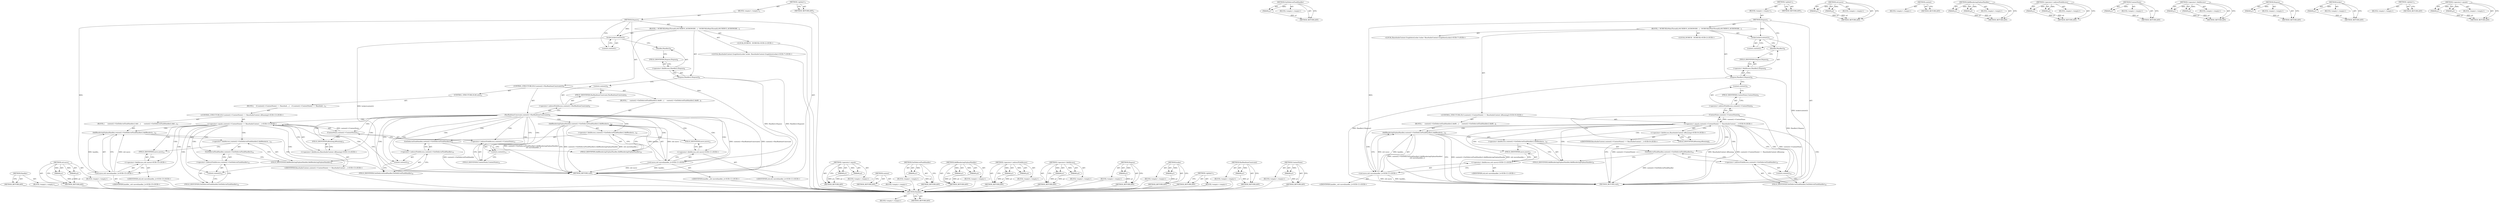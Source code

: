 digraph "&lt;operator&gt;.equals" {
vulnerable_95 [label=<(METHOD,Handler)>];
vulnerable_96 [label=<(BLOCK,&lt;empty&gt;,&lt;empty&gt;)>];
vulnerable_97 [label=<(METHOD_RETURN,ANY)>];
vulnerable_116 [label=<(METHOD,std.move)>];
vulnerable_117 [label=<(PARAM,p1)>];
vulnerable_118 [label=<(PARAM,p2)>];
vulnerable_119 [label=<(BLOCK,&lt;empty&gt;,&lt;empty&gt;)>];
vulnerable_120 [label=<(METHOD_RETURN,ANY)>];
vulnerable_6 [label=<(METHOD,&lt;global&gt;)<SUB>1</SUB>>];
vulnerable_7 [label=<(BLOCK,&lt;empty&gt;,&lt;empty&gt;)<SUB>1</SUB>>];
vulnerable_8 [label=<(METHOD,Dispose)<SUB>1</SUB>>];
vulnerable_9 [label=<(BLOCK,{
  DCHECK(IsMainThread());
#if DEBUG_AUDIONODE...,{
  DCHECK(IsMainThread());
#if DEBUG_AUDIONODE...)<SUB>1</SUB>>];
vulnerable_10 [label="<(LOCAL,DCHECK : DCHECK)<SUB>2</SUB>>"];
vulnerable_11 [label="<(LOCAL,BaseAudioContext.GraphAutoLocker locker: BaseAudioContext.GraphAutoLocker)<SUB>7</SUB>>"];
vulnerable_12 [label=<(locker,locker(context()))<SUB>7</SUB>>];
vulnerable_13 [label=<(context,context())<SUB>7</SUB>>];
vulnerable_14 [label=<(Dispose,Handler().Dispose())<SUB>8</SUB>>];
vulnerable_15 [label=<(&lt;operator&gt;.fieldAccess,Handler().Dispose)<SUB>8</SUB>>];
vulnerable_16 [label=<(Handler,Handler())<SUB>8</SUB>>];
vulnerable_17 [label=<(FIELD_IDENTIFIER,Dispose,Dispose)<SUB>8</SUB>>];
vulnerable_18 [label=<(CONTROL_STRUCTURE,IF,if (context()-&gt;HasRealtimeConstraint()))<SUB>9</SUB>>];
vulnerable_19 [label=<(HasRealtimeConstraint,context()-&gt;HasRealtimeConstraint())<SUB>9</SUB>>];
vulnerable_20 [label=<(&lt;operator&gt;.indirectFieldAccess,context()-&gt;HasRealtimeConstraint)<SUB>9</SUB>>];
vulnerable_21 [label=<(context,context())<SUB>9</SUB>>];
vulnerable_22 [label=<(FIELD_IDENTIFIER,HasRealtimeConstraint,HasRealtimeConstraint)<SUB>9</SUB>>];
vulnerable_23 [label=<(BLOCK,{
     context()-&gt;GetDeferredTaskHandler().AddR...,{
     context()-&gt;GetDeferredTaskHandler().AddR...)<SUB>9</SUB>>];
vulnerable_24 [label=<(AddRenderingOrphanHandler,context()-&gt;GetDeferredTaskHandler().AddRenderin...)<SUB>10</SUB>>];
vulnerable_25 [label=<(&lt;operator&gt;.fieldAccess,context()-&gt;GetDeferredTaskHandler().AddRenderin...)<SUB>10</SUB>>];
vulnerable_26 [label=<(GetDeferredTaskHandler,context()-&gt;GetDeferredTaskHandler())<SUB>10</SUB>>];
vulnerable_27 [label=<(&lt;operator&gt;.indirectFieldAccess,context()-&gt;GetDeferredTaskHandler)<SUB>10</SUB>>];
vulnerable_28 [label=<(context,context())<SUB>10</SUB>>];
vulnerable_29 [label=<(FIELD_IDENTIFIER,GetDeferredTaskHandler,GetDeferredTaskHandler)<SUB>10</SUB>>];
vulnerable_30 [label=<(FIELD_IDENTIFIER,AddRenderingOrphanHandler,AddRenderingOrphanHandler)<SUB>10</SUB>>];
vulnerable_31 [label="<(std.move,std::move(handler_))<SUB>11</SUB>>"];
vulnerable_32 [label="<(&lt;operator&gt;.fieldAccess,std::move)<SUB>11</SUB>>"];
vulnerable_33 [label="<(IDENTIFIER,std,std::move(handler_))<SUB>11</SUB>>"];
vulnerable_34 [label=<(FIELD_IDENTIFIER,move,move)<SUB>11</SUB>>];
vulnerable_35 [label="<(IDENTIFIER,handler_,std::move(handler_))<SUB>11</SUB>>"];
vulnerable_36 [label=<(CONTROL_STRUCTURE,ELSE,else)<SUB>12</SUB>>];
vulnerable_37 [label=<(BLOCK,{
    if (context()-&gt;ContextState() == BaseAudi...,{
    if (context()-&gt;ContextState() == BaseAudi...)<SUB>12</SUB>>];
vulnerable_38 [label="<(CONTROL_STRUCTURE,IF,if (context()-&gt;ContextState() == BaseAudioContext::kRunning))<SUB>13</SUB>>"];
vulnerable_39 [label="<(&lt;operator&gt;.equals,context()-&gt;ContextState() == BaseAudioContext::...)<SUB>13</SUB>>"];
vulnerable_40 [label=<(ContextState,context()-&gt;ContextState())<SUB>13</SUB>>];
vulnerable_41 [label=<(&lt;operator&gt;.indirectFieldAccess,context()-&gt;ContextState)<SUB>13</SUB>>];
vulnerable_42 [label=<(context,context())<SUB>13</SUB>>];
vulnerable_43 [label=<(FIELD_IDENTIFIER,ContextState,ContextState)<SUB>13</SUB>>];
vulnerable_44 [label="<(&lt;operator&gt;.fieldAccess,BaseAudioContext::kRunning)<SUB>13</SUB>>"];
vulnerable_45 [label="<(IDENTIFIER,BaseAudioContext,context()-&gt;ContextState() == BaseAudioContext::...)<SUB>13</SUB>>"];
vulnerable_46 [label=<(FIELD_IDENTIFIER,kRunning,kRunning)<SUB>13</SUB>>];
vulnerable_47 [label=<(BLOCK,{
      context()-&gt;GetDeferredTaskHandler().Add...,{
      context()-&gt;GetDeferredTaskHandler().Add...)<SUB>13</SUB>>];
vulnerable_48 [label=<(AddRenderingOrphanHandler,context()-&gt;GetDeferredTaskHandler().AddRenderin...)<SUB>14</SUB>>];
vulnerable_49 [label=<(&lt;operator&gt;.fieldAccess,context()-&gt;GetDeferredTaskHandler().AddRenderin...)<SUB>14</SUB>>];
vulnerable_50 [label=<(GetDeferredTaskHandler,context()-&gt;GetDeferredTaskHandler())<SUB>14</SUB>>];
vulnerable_51 [label=<(&lt;operator&gt;.indirectFieldAccess,context()-&gt;GetDeferredTaskHandler)<SUB>14</SUB>>];
vulnerable_52 [label=<(context,context())<SUB>14</SUB>>];
vulnerable_53 [label=<(FIELD_IDENTIFIER,GetDeferredTaskHandler,GetDeferredTaskHandler)<SUB>14</SUB>>];
vulnerable_54 [label=<(FIELD_IDENTIFIER,AddRenderingOrphanHandler,AddRenderingOrphanHandler)<SUB>14</SUB>>];
vulnerable_55 [label="<(std.move,std::move(handler_))<SUB>15</SUB>>"];
vulnerable_56 [label="<(&lt;operator&gt;.fieldAccess,std::move)<SUB>15</SUB>>"];
vulnerable_57 [label="<(IDENTIFIER,std,std::move(handler_))<SUB>15</SUB>>"];
vulnerable_58 [label=<(FIELD_IDENTIFIER,move,move)<SUB>15</SUB>>];
vulnerable_59 [label="<(IDENTIFIER,handler_,std::move(handler_))<SUB>15</SUB>>"];
vulnerable_60 [label=<(METHOD_RETURN,void)<SUB>1</SUB>>];
vulnerable_62 [label=<(METHOD_RETURN,ANY)<SUB>1</SUB>>];
vulnerable_121 [label=<(METHOD,&lt;operator&gt;.equals)>];
vulnerable_122 [label=<(PARAM,p1)>];
vulnerable_123 [label=<(PARAM,p2)>];
vulnerable_124 [label=<(BLOCK,&lt;empty&gt;,&lt;empty&gt;)>];
vulnerable_125 [label=<(METHOD_RETURN,ANY)>];
vulnerable_83 [label=<(METHOD,context)>];
vulnerable_84 [label=<(BLOCK,&lt;empty&gt;,&lt;empty&gt;)>];
vulnerable_85 [label=<(METHOD_RETURN,ANY)>];
vulnerable_112 [label=<(METHOD,GetDeferredTaskHandler)>];
vulnerable_113 [label=<(PARAM,p1)>];
vulnerable_114 [label=<(BLOCK,&lt;empty&gt;,&lt;empty&gt;)>];
vulnerable_115 [label=<(METHOD_RETURN,ANY)>];
vulnerable_107 [label=<(METHOD,AddRenderingOrphanHandler)>];
vulnerable_108 [label=<(PARAM,p1)>];
vulnerable_109 [label=<(PARAM,p2)>];
vulnerable_110 [label=<(BLOCK,&lt;empty&gt;,&lt;empty&gt;)>];
vulnerable_111 [label=<(METHOD_RETURN,ANY)>];
vulnerable_102 [label=<(METHOD,&lt;operator&gt;.indirectFieldAccess)>];
vulnerable_103 [label=<(PARAM,p1)>];
vulnerable_104 [label=<(PARAM,p2)>];
vulnerable_105 [label=<(BLOCK,&lt;empty&gt;,&lt;empty&gt;)>];
vulnerable_106 [label=<(METHOD_RETURN,ANY)>];
vulnerable_90 [label=<(METHOD,&lt;operator&gt;.fieldAccess)>];
vulnerable_91 [label=<(PARAM,p1)>];
vulnerable_92 [label=<(PARAM,p2)>];
vulnerable_93 [label=<(BLOCK,&lt;empty&gt;,&lt;empty&gt;)>];
vulnerable_94 [label=<(METHOD_RETURN,ANY)>];
vulnerable_86 [label=<(METHOD,Dispose)>];
vulnerable_87 [label=<(PARAM,p1)>];
vulnerable_88 [label=<(BLOCK,&lt;empty&gt;,&lt;empty&gt;)>];
vulnerable_89 [label=<(METHOD_RETURN,ANY)>];
vulnerable_79 [label=<(METHOD,locker)>];
vulnerable_80 [label=<(PARAM,p1)>];
vulnerable_81 [label=<(BLOCK,&lt;empty&gt;,&lt;empty&gt;)>];
vulnerable_82 [label=<(METHOD_RETURN,ANY)>];
vulnerable_73 [label=<(METHOD,&lt;global&gt;)<SUB>1</SUB>>];
vulnerable_74 [label=<(BLOCK,&lt;empty&gt;,&lt;empty&gt;)>];
vulnerable_75 [label=<(METHOD_RETURN,ANY)>];
vulnerable_98 [label=<(METHOD,HasRealtimeConstraint)>];
vulnerable_99 [label=<(PARAM,p1)>];
vulnerable_100 [label=<(BLOCK,&lt;empty&gt;,&lt;empty&gt;)>];
vulnerable_101 [label=<(METHOD_RETURN,ANY)>];
vulnerable_126 [label=<(METHOD,ContextState)>];
vulnerable_127 [label=<(PARAM,p1)>];
vulnerable_128 [label=<(BLOCK,&lt;empty&gt;,&lt;empty&gt;)>];
vulnerable_129 [label=<(METHOD_RETURN,ANY)>];
fixed_75 [label=<(METHOD,Handler)>];
fixed_76 [label=<(BLOCK,&lt;empty&gt;,&lt;empty&gt;)>];
fixed_77 [label=<(METHOD_RETURN,ANY)>];
fixed_97 [label=<(METHOD,GetDeferredTaskHandler)>];
fixed_98 [label=<(PARAM,p1)>];
fixed_99 [label=<(BLOCK,&lt;empty&gt;,&lt;empty&gt;)>];
fixed_100 [label=<(METHOD_RETURN,ANY)>];
fixed_6 [label=<(METHOD,&lt;global&gt;)<SUB>1</SUB>>];
fixed_7 [label=<(BLOCK,&lt;empty&gt;,&lt;empty&gt;)<SUB>1</SUB>>];
fixed_8 [label=<(METHOD,Dispose)<SUB>1</SUB>>];
fixed_9 [label=<(BLOCK,{
  DCHECK(IsMainThread());
#if DEBUG_AUDIONODE...,{
  DCHECK(IsMainThread());
#if DEBUG_AUDIONODE...)<SUB>1</SUB>>];
fixed_10 [label="<(LOCAL,DCHECK : DCHECK)<SUB>2</SUB>>"];
fixed_11 [label="<(LOCAL,BaseAudioContext.GraphAutoLocker locker: BaseAudioContext.GraphAutoLocker)<SUB>7</SUB>>"];
fixed_12 [label=<(locker,locker(context()))<SUB>7</SUB>>];
fixed_13 [label=<(context,context())<SUB>7</SUB>>];
fixed_14 [label=<(Dispose,Handler().Dispose())<SUB>8</SUB>>];
fixed_15 [label=<(&lt;operator&gt;.fieldAccess,Handler().Dispose)<SUB>8</SUB>>];
fixed_16 [label=<(Handler,Handler())<SUB>8</SUB>>];
fixed_17 [label=<(FIELD_IDENTIFIER,Dispose,Dispose)<SUB>8</SUB>>];
fixed_18 [label="<(CONTROL_STRUCTURE,IF,if (context()-&gt;ContextState() == BaseAudioContext::kRunning))<SUB>9</SUB>>"];
fixed_19 [label="<(&lt;operator&gt;.equals,context()-&gt;ContextState() == BaseAudioContext::...)<SUB>9</SUB>>"];
fixed_20 [label=<(ContextState,context()-&gt;ContextState())<SUB>9</SUB>>];
fixed_21 [label=<(&lt;operator&gt;.indirectFieldAccess,context()-&gt;ContextState)<SUB>9</SUB>>];
fixed_22 [label=<(context,context())<SUB>9</SUB>>];
fixed_23 [label=<(FIELD_IDENTIFIER,ContextState,ContextState)<SUB>9</SUB>>];
fixed_24 [label="<(&lt;operator&gt;.fieldAccess,BaseAudioContext::kRunning)<SUB>9</SUB>>"];
fixed_25 [label="<(IDENTIFIER,BaseAudioContext,context()-&gt;ContextState() == BaseAudioContext::...)<SUB>9</SUB>>"];
fixed_26 [label=<(FIELD_IDENTIFIER,kRunning,kRunning)<SUB>9</SUB>>];
fixed_27 [label=<(BLOCK,{
     context()-&gt;GetDeferredTaskHandler().AddR...,{
     context()-&gt;GetDeferredTaskHandler().AddR...)<SUB>9</SUB>>];
fixed_28 [label=<(AddRenderingOrphanHandler,context()-&gt;GetDeferredTaskHandler().AddRenderin...)<SUB>10</SUB>>];
fixed_29 [label=<(&lt;operator&gt;.fieldAccess,context()-&gt;GetDeferredTaskHandler().AddRenderin...)<SUB>10</SUB>>];
fixed_30 [label=<(GetDeferredTaskHandler,context()-&gt;GetDeferredTaskHandler())<SUB>10</SUB>>];
fixed_31 [label=<(&lt;operator&gt;.indirectFieldAccess,context()-&gt;GetDeferredTaskHandler)<SUB>10</SUB>>];
fixed_32 [label=<(context,context())<SUB>10</SUB>>];
fixed_33 [label=<(FIELD_IDENTIFIER,GetDeferredTaskHandler,GetDeferredTaskHandler)<SUB>10</SUB>>];
fixed_34 [label=<(FIELD_IDENTIFIER,AddRenderingOrphanHandler,AddRenderingOrphanHandler)<SUB>10</SUB>>];
fixed_35 [label="<(std.move,std::move(handler_))<SUB>11</SUB>>"];
fixed_36 [label="<(&lt;operator&gt;.fieldAccess,std::move)<SUB>11</SUB>>"];
fixed_37 [label="<(IDENTIFIER,std,std::move(handler_))<SUB>11</SUB>>"];
fixed_38 [label=<(FIELD_IDENTIFIER,move,move)<SUB>11</SUB>>];
fixed_39 [label="<(IDENTIFIER,handler_,std::move(handler_))<SUB>11</SUB>>"];
fixed_40 [label=<(METHOD_RETURN,void)<SUB>1</SUB>>];
fixed_42 [label=<(METHOD_RETURN,ANY)<SUB>1</SUB>>];
fixed_101 [label=<(METHOD,std.move)>];
fixed_102 [label=<(PARAM,p1)>];
fixed_103 [label=<(PARAM,p2)>];
fixed_104 [label=<(BLOCK,&lt;empty&gt;,&lt;empty&gt;)>];
fixed_105 [label=<(METHOD_RETURN,ANY)>];
fixed_63 [label=<(METHOD,context)>];
fixed_64 [label=<(BLOCK,&lt;empty&gt;,&lt;empty&gt;)>];
fixed_65 [label=<(METHOD_RETURN,ANY)>];
fixed_92 [label=<(METHOD,AddRenderingOrphanHandler)>];
fixed_93 [label=<(PARAM,p1)>];
fixed_94 [label=<(PARAM,p2)>];
fixed_95 [label=<(BLOCK,&lt;empty&gt;,&lt;empty&gt;)>];
fixed_96 [label=<(METHOD_RETURN,ANY)>];
fixed_87 [label=<(METHOD,&lt;operator&gt;.indirectFieldAccess)>];
fixed_88 [label=<(PARAM,p1)>];
fixed_89 [label=<(PARAM,p2)>];
fixed_90 [label=<(BLOCK,&lt;empty&gt;,&lt;empty&gt;)>];
fixed_91 [label=<(METHOD_RETURN,ANY)>];
fixed_83 [label=<(METHOD,ContextState)>];
fixed_84 [label=<(PARAM,p1)>];
fixed_85 [label=<(BLOCK,&lt;empty&gt;,&lt;empty&gt;)>];
fixed_86 [label=<(METHOD_RETURN,ANY)>];
fixed_70 [label=<(METHOD,&lt;operator&gt;.fieldAccess)>];
fixed_71 [label=<(PARAM,p1)>];
fixed_72 [label=<(PARAM,p2)>];
fixed_73 [label=<(BLOCK,&lt;empty&gt;,&lt;empty&gt;)>];
fixed_74 [label=<(METHOD_RETURN,ANY)>];
fixed_66 [label=<(METHOD,Dispose)>];
fixed_67 [label=<(PARAM,p1)>];
fixed_68 [label=<(BLOCK,&lt;empty&gt;,&lt;empty&gt;)>];
fixed_69 [label=<(METHOD_RETURN,ANY)>];
fixed_59 [label=<(METHOD,locker)>];
fixed_60 [label=<(PARAM,p1)>];
fixed_61 [label=<(BLOCK,&lt;empty&gt;,&lt;empty&gt;)>];
fixed_62 [label=<(METHOD_RETURN,ANY)>];
fixed_53 [label=<(METHOD,&lt;global&gt;)<SUB>1</SUB>>];
fixed_54 [label=<(BLOCK,&lt;empty&gt;,&lt;empty&gt;)>];
fixed_55 [label=<(METHOD_RETURN,ANY)>];
fixed_78 [label=<(METHOD,&lt;operator&gt;.equals)>];
fixed_79 [label=<(PARAM,p1)>];
fixed_80 [label=<(PARAM,p2)>];
fixed_81 [label=<(BLOCK,&lt;empty&gt;,&lt;empty&gt;)>];
fixed_82 [label=<(METHOD_RETURN,ANY)>];
vulnerable_95 -> vulnerable_96  [key=0, label="AST: "];
vulnerable_95 -> vulnerable_97  [key=0, label="AST: "];
vulnerable_95 -> vulnerable_97  [key=1, label="CFG: "];
vulnerable_96 -> fixed_75  [key=0];
vulnerable_97 -> fixed_75  [key=0];
vulnerable_116 -> vulnerable_117  [key=0, label="AST: "];
vulnerable_116 -> vulnerable_117  [key=1, label="DDG: "];
vulnerable_116 -> vulnerable_119  [key=0, label="AST: "];
vulnerable_116 -> vulnerable_118  [key=0, label="AST: "];
vulnerable_116 -> vulnerable_118  [key=1, label="DDG: "];
vulnerable_116 -> vulnerable_120  [key=0, label="AST: "];
vulnerable_116 -> vulnerable_120  [key=1, label="CFG: "];
vulnerable_117 -> vulnerable_120  [key=0, label="DDG: p1"];
vulnerable_118 -> vulnerable_120  [key=0, label="DDG: p2"];
vulnerable_119 -> fixed_75  [key=0];
vulnerable_120 -> fixed_75  [key=0];
vulnerable_6 -> vulnerable_7  [key=0, label="AST: "];
vulnerable_6 -> vulnerable_62  [key=0, label="AST: "];
vulnerable_6 -> vulnerable_62  [key=1, label="CFG: "];
vulnerable_7 -> vulnerable_8  [key=0, label="AST: "];
vulnerable_8 -> vulnerable_9  [key=0, label="AST: "];
vulnerable_8 -> vulnerable_60  [key=0, label="AST: "];
vulnerable_8 -> vulnerable_13  [key=0, label="CFG: "];
vulnerable_8 -> vulnerable_12  [key=0, label="DDG: "];
vulnerable_8 -> vulnerable_31  [key=0, label="DDG: "];
vulnerable_8 -> vulnerable_55  [key=0, label="DDG: "];
vulnerable_9 -> vulnerable_10  [key=0, label="AST: "];
vulnerable_9 -> vulnerable_11  [key=0, label="AST: "];
vulnerable_9 -> vulnerable_12  [key=0, label="AST: "];
vulnerable_9 -> vulnerable_14  [key=0, label="AST: "];
vulnerable_9 -> vulnerable_18  [key=0, label="AST: "];
vulnerable_10 -> fixed_75  [key=0];
vulnerable_11 -> fixed_75  [key=0];
vulnerable_12 -> vulnerable_13  [key=0, label="AST: "];
vulnerable_12 -> vulnerable_16  [key=0, label="CFG: "];
vulnerable_12 -> vulnerable_60  [key=0, label="DDG: locker(context())"];
vulnerable_13 -> vulnerable_12  [key=0, label="CFG: "];
vulnerable_14 -> vulnerable_15  [key=0, label="AST: "];
vulnerable_14 -> vulnerable_21  [key=0, label="CFG: "];
vulnerable_14 -> vulnerable_60  [key=0, label="DDG: Handler().Dispose"];
vulnerable_14 -> vulnerable_60  [key=1, label="DDG: Handler().Dispose()"];
vulnerable_15 -> vulnerable_16  [key=0, label="AST: "];
vulnerable_15 -> vulnerable_17  [key=0, label="AST: "];
vulnerable_15 -> vulnerable_14  [key=0, label="CFG: "];
vulnerable_16 -> vulnerable_17  [key=0, label="CFG: "];
vulnerable_17 -> vulnerable_15  [key=0, label="CFG: "];
vulnerable_18 -> vulnerable_19  [key=0, label="AST: "];
vulnerable_18 -> vulnerable_23  [key=0, label="AST: "];
vulnerable_18 -> vulnerable_36  [key=0, label="AST: "];
vulnerable_19 -> vulnerable_20  [key=0, label="AST: "];
vulnerable_19 -> vulnerable_28  [key=0, label="CFG: "];
vulnerable_19 -> vulnerable_28  [key=1, label="CDG: "];
vulnerable_19 -> vulnerable_42  [key=0, label="CFG: "];
vulnerable_19 -> vulnerable_42  [key=1, label="CDG: "];
vulnerable_19 -> vulnerable_60  [key=0, label="DDG: context()-&gt;HasRealtimeConstraint"];
vulnerable_19 -> vulnerable_60  [key=1, label="DDG: context()-&gt;HasRealtimeConstraint()"];
vulnerable_19 -> vulnerable_24  [key=0, label="CDG: "];
vulnerable_19 -> vulnerable_30  [key=0, label="CDG: "];
vulnerable_19 -> vulnerable_34  [key=0, label="CDG: "];
vulnerable_19 -> vulnerable_32  [key=0, label="CDG: "];
vulnerable_19 -> vulnerable_26  [key=0, label="CDG: "];
vulnerable_19 -> vulnerable_46  [key=0, label="CDG: "];
vulnerable_19 -> vulnerable_25  [key=0, label="CDG: "];
vulnerable_19 -> vulnerable_41  [key=0, label="CDG: "];
vulnerable_19 -> vulnerable_27  [key=0, label="CDG: "];
vulnerable_19 -> vulnerable_40  [key=0, label="CDG: "];
vulnerable_19 -> vulnerable_29  [key=0, label="CDG: "];
vulnerable_19 -> vulnerable_44  [key=0, label="CDG: "];
vulnerable_19 -> vulnerable_39  [key=0, label="CDG: "];
vulnerable_19 -> vulnerable_31  [key=0, label="CDG: "];
vulnerable_19 -> vulnerable_43  [key=0, label="CDG: "];
vulnerable_20 -> vulnerable_21  [key=0, label="AST: "];
vulnerable_20 -> vulnerable_22  [key=0, label="AST: "];
vulnerable_20 -> vulnerable_19  [key=0, label="CFG: "];
vulnerable_21 -> vulnerable_22  [key=0, label="CFG: "];
vulnerable_22 -> vulnerable_20  [key=0, label="CFG: "];
vulnerable_23 -> vulnerable_24  [key=0, label="AST: "];
vulnerable_24 -> vulnerable_25  [key=0, label="AST: "];
vulnerable_24 -> vulnerable_31  [key=0, label="AST: "];
vulnerable_24 -> vulnerable_60  [key=0, label="CFG: "];
vulnerable_24 -> vulnerable_60  [key=1, label="DDG: context()-&gt;GetDeferredTaskHandler().AddRenderingOrphanHandler"];
vulnerable_24 -> vulnerable_60  [key=2, label="DDG: std::move(handler_)"];
vulnerable_24 -> vulnerable_60  [key=3, label="DDG: context()-&gt;GetDeferredTaskHandler().AddRenderingOrphanHandler(
         std::move(handler_))"];
vulnerable_25 -> vulnerable_26  [key=0, label="AST: "];
vulnerable_25 -> vulnerable_30  [key=0, label="AST: "];
vulnerable_25 -> vulnerable_34  [key=0, label="CFG: "];
vulnerable_26 -> vulnerable_27  [key=0, label="AST: "];
vulnerable_26 -> vulnerable_30  [key=0, label="CFG: "];
vulnerable_26 -> vulnerable_60  [key=0, label="DDG: context()-&gt;GetDeferredTaskHandler"];
vulnerable_27 -> vulnerable_28  [key=0, label="AST: "];
vulnerable_27 -> vulnerable_29  [key=0, label="AST: "];
vulnerable_27 -> vulnerable_26  [key=0, label="CFG: "];
vulnerable_28 -> vulnerable_29  [key=0, label="CFG: "];
vulnerable_29 -> vulnerable_27  [key=0, label="CFG: "];
vulnerable_30 -> vulnerable_25  [key=0, label="CFG: "];
vulnerable_31 -> vulnerable_32  [key=0, label="AST: "];
vulnerable_31 -> vulnerable_35  [key=0, label="AST: "];
vulnerable_31 -> vulnerable_24  [key=0, label="CFG: "];
vulnerable_31 -> vulnerable_24  [key=1, label="DDG: std::move"];
vulnerable_31 -> vulnerable_24  [key=2, label="DDG: handler_"];
vulnerable_31 -> vulnerable_60  [key=0, label="DDG: std::move"];
vulnerable_31 -> vulnerable_60  [key=1, label="DDG: handler_"];
vulnerable_32 -> vulnerable_33  [key=0, label="AST: "];
vulnerable_32 -> vulnerable_34  [key=0, label="AST: "];
vulnerable_32 -> vulnerable_31  [key=0, label="CFG: "];
vulnerable_33 -> fixed_75  [key=0];
vulnerable_34 -> vulnerable_32  [key=0, label="CFG: "];
vulnerable_35 -> fixed_75  [key=0];
vulnerable_36 -> vulnerable_37  [key=0, label="AST: "];
vulnerable_37 -> vulnerable_38  [key=0, label="AST: "];
vulnerable_38 -> vulnerable_39  [key=0, label="AST: "];
vulnerable_38 -> vulnerable_47  [key=0, label="AST: "];
vulnerable_39 -> vulnerable_40  [key=0, label="AST: "];
vulnerable_39 -> vulnerable_44  [key=0, label="AST: "];
vulnerable_39 -> vulnerable_52  [key=0, label="CFG: "];
vulnerable_39 -> vulnerable_52  [key=1, label="CDG: "];
vulnerable_39 -> vulnerable_60  [key=0, label="CFG: "];
vulnerable_39 -> vulnerable_48  [key=0, label="CDG: "];
vulnerable_39 -> vulnerable_58  [key=0, label="CDG: "];
vulnerable_39 -> vulnerable_49  [key=0, label="CDG: "];
vulnerable_39 -> vulnerable_51  [key=0, label="CDG: "];
vulnerable_39 -> vulnerable_53  [key=0, label="CDG: "];
vulnerable_39 -> vulnerable_56  [key=0, label="CDG: "];
vulnerable_39 -> vulnerable_50  [key=0, label="CDG: "];
vulnerable_39 -> vulnerable_55  [key=0, label="CDG: "];
vulnerable_39 -> vulnerable_54  [key=0, label="CDG: "];
vulnerable_40 -> vulnerable_41  [key=0, label="AST: "];
vulnerable_40 -> vulnerable_46  [key=0, label="CFG: "];
vulnerable_40 -> vulnerable_39  [key=0, label="DDG: context()-&gt;ContextState"];
vulnerable_41 -> vulnerable_42  [key=0, label="AST: "];
vulnerable_41 -> vulnerable_43  [key=0, label="AST: "];
vulnerable_41 -> vulnerable_40  [key=0, label="CFG: "];
vulnerable_42 -> vulnerable_43  [key=0, label="CFG: "];
vulnerable_43 -> vulnerable_41  [key=0, label="CFG: "];
vulnerable_44 -> vulnerable_45  [key=0, label="AST: "];
vulnerable_44 -> vulnerable_46  [key=0, label="AST: "];
vulnerable_44 -> vulnerable_39  [key=0, label="CFG: "];
vulnerable_45 -> fixed_75  [key=0];
vulnerable_46 -> vulnerable_44  [key=0, label="CFG: "];
vulnerable_47 -> vulnerable_48  [key=0, label="AST: "];
vulnerable_48 -> vulnerable_49  [key=0, label="AST: "];
vulnerable_48 -> vulnerable_55  [key=0, label="AST: "];
vulnerable_48 -> vulnerable_60  [key=0, label="CFG: "];
vulnerable_49 -> vulnerable_50  [key=0, label="AST: "];
vulnerable_49 -> vulnerable_54  [key=0, label="AST: "];
vulnerable_49 -> vulnerable_58  [key=0, label="CFG: "];
vulnerable_50 -> vulnerable_51  [key=0, label="AST: "];
vulnerable_50 -> vulnerable_54  [key=0, label="CFG: "];
vulnerable_51 -> vulnerable_52  [key=0, label="AST: "];
vulnerable_51 -> vulnerable_53  [key=0, label="AST: "];
vulnerable_51 -> vulnerable_50  [key=0, label="CFG: "];
vulnerable_52 -> vulnerable_53  [key=0, label="CFG: "];
vulnerable_53 -> vulnerable_51  [key=0, label="CFG: "];
vulnerable_54 -> vulnerable_49  [key=0, label="CFG: "];
vulnerable_55 -> vulnerable_56  [key=0, label="AST: "];
vulnerable_55 -> vulnerable_59  [key=0, label="AST: "];
vulnerable_55 -> vulnerable_48  [key=0, label="CFG: "];
vulnerable_55 -> vulnerable_48  [key=1, label="DDG: std::move"];
vulnerable_55 -> vulnerable_48  [key=2, label="DDG: handler_"];
vulnerable_56 -> vulnerable_57  [key=0, label="AST: "];
vulnerable_56 -> vulnerable_58  [key=0, label="AST: "];
vulnerable_56 -> vulnerable_55  [key=0, label="CFG: "];
vulnerable_57 -> fixed_75  [key=0];
vulnerable_58 -> vulnerable_56  [key=0, label="CFG: "];
vulnerable_59 -> fixed_75  [key=0];
vulnerable_60 -> fixed_75  [key=0];
vulnerable_62 -> fixed_75  [key=0];
vulnerable_121 -> vulnerable_122  [key=0, label="AST: "];
vulnerable_121 -> vulnerable_122  [key=1, label="DDG: "];
vulnerable_121 -> vulnerable_124  [key=0, label="AST: "];
vulnerable_121 -> vulnerable_123  [key=0, label="AST: "];
vulnerable_121 -> vulnerable_123  [key=1, label="DDG: "];
vulnerable_121 -> vulnerable_125  [key=0, label="AST: "];
vulnerable_121 -> vulnerable_125  [key=1, label="CFG: "];
vulnerable_122 -> vulnerable_125  [key=0, label="DDG: p1"];
vulnerable_123 -> vulnerable_125  [key=0, label="DDG: p2"];
vulnerable_124 -> fixed_75  [key=0];
vulnerable_125 -> fixed_75  [key=0];
vulnerable_83 -> vulnerable_84  [key=0, label="AST: "];
vulnerable_83 -> vulnerable_85  [key=0, label="AST: "];
vulnerable_83 -> vulnerable_85  [key=1, label="CFG: "];
vulnerable_84 -> fixed_75  [key=0];
vulnerable_85 -> fixed_75  [key=0];
vulnerable_112 -> vulnerable_113  [key=0, label="AST: "];
vulnerable_112 -> vulnerable_113  [key=1, label="DDG: "];
vulnerable_112 -> vulnerable_114  [key=0, label="AST: "];
vulnerable_112 -> vulnerable_115  [key=0, label="AST: "];
vulnerable_112 -> vulnerable_115  [key=1, label="CFG: "];
vulnerable_113 -> vulnerable_115  [key=0, label="DDG: p1"];
vulnerable_114 -> fixed_75  [key=0];
vulnerable_115 -> fixed_75  [key=0];
vulnerable_107 -> vulnerable_108  [key=0, label="AST: "];
vulnerable_107 -> vulnerable_108  [key=1, label="DDG: "];
vulnerable_107 -> vulnerable_110  [key=0, label="AST: "];
vulnerable_107 -> vulnerable_109  [key=0, label="AST: "];
vulnerable_107 -> vulnerable_109  [key=1, label="DDG: "];
vulnerable_107 -> vulnerable_111  [key=0, label="AST: "];
vulnerable_107 -> vulnerable_111  [key=1, label="CFG: "];
vulnerable_108 -> vulnerable_111  [key=0, label="DDG: p1"];
vulnerable_109 -> vulnerable_111  [key=0, label="DDG: p2"];
vulnerable_110 -> fixed_75  [key=0];
vulnerable_111 -> fixed_75  [key=0];
vulnerable_102 -> vulnerable_103  [key=0, label="AST: "];
vulnerable_102 -> vulnerable_103  [key=1, label="DDG: "];
vulnerable_102 -> vulnerable_105  [key=0, label="AST: "];
vulnerable_102 -> vulnerable_104  [key=0, label="AST: "];
vulnerable_102 -> vulnerable_104  [key=1, label="DDG: "];
vulnerable_102 -> vulnerable_106  [key=0, label="AST: "];
vulnerable_102 -> vulnerable_106  [key=1, label="CFG: "];
vulnerable_103 -> vulnerable_106  [key=0, label="DDG: p1"];
vulnerable_104 -> vulnerable_106  [key=0, label="DDG: p2"];
vulnerable_105 -> fixed_75  [key=0];
vulnerable_106 -> fixed_75  [key=0];
vulnerable_90 -> vulnerable_91  [key=0, label="AST: "];
vulnerable_90 -> vulnerable_91  [key=1, label="DDG: "];
vulnerable_90 -> vulnerable_93  [key=0, label="AST: "];
vulnerable_90 -> vulnerable_92  [key=0, label="AST: "];
vulnerable_90 -> vulnerable_92  [key=1, label="DDG: "];
vulnerable_90 -> vulnerable_94  [key=0, label="AST: "];
vulnerable_90 -> vulnerable_94  [key=1, label="CFG: "];
vulnerable_91 -> vulnerable_94  [key=0, label="DDG: p1"];
vulnerable_92 -> vulnerable_94  [key=0, label="DDG: p2"];
vulnerable_93 -> fixed_75  [key=0];
vulnerable_94 -> fixed_75  [key=0];
vulnerable_86 -> vulnerable_87  [key=0, label="AST: "];
vulnerable_86 -> vulnerable_87  [key=1, label="DDG: "];
vulnerable_86 -> vulnerable_88  [key=0, label="AST: "];
vulnerable_86 -> vulnerable_89  [key=0, label="AST: "];
vulnerable_86 -> vulnerable_89  [key=1, label="CFG: "];
vulnerable_87 -> vulnerable_89  [key=0, label="DDG: p1"];
vulnerable_88 -> fixed_75  [key=0];
vulnerable_89 -> fixed_75  [key=0];
vulnerable_79 -> vulnerable_80  [key=0, label="AST: "];
vulnerable_79 -> vulnerable_80  [key=1, label="DDG: "];
vulnerable_79 -> vulnerable_81  [key=0, label="AST: "];
vulnerable_79 -> vulnerable_82  [key=0, label="AST: "];
vulnerable_79 -> vulnerable_82  [key=1, label="CFG: "];
vulnerable_80 -> vulnerable_82  [key=0, label="DDG: p1"];
vulnerable_81 -> fixed_75  [key=0];
vulnerable_82 -> fixed_75  [key=0];
vulnerable_73 -> vulnerable_74  [key=0, label="AST: "];
vulnerable_73 -> vulnerable_75  [key=0, label="AST: "];
vulnerable_73 -> vulnerable_75  [key=1, label="CFG: "];
vulnerable_74 -> fixed_75  [key=0];
vulnerable_75 -> fixed_75  [key=0];
vulnerable_98 -> vulnerable_99  [key=0, label="AST: "];
vulnerable_98 -> vulnerable_99  [key=1, label="DDG: "];
vulnerable_98 -> vulnerable_100  [key=0, label="AST: "];
vulnerable_98 -> vulnerable_101  [key=0, label="AST: "];
vulnerable_98 -> vulnerable_101  [key=1, label="CFG: "];
vulnerable_99 -> vulnerable_101  [key=0, label="DDG: p1"];
vulnerable_100 -> fixed_75  [key=0];
vulnerable_101 -> fixed_75  [key=0];
vulnerable_126 -> vulnerable_127  [key=0, label="AST: "];
vulnerable_126 -> vulnerable_127  [key=1, label="DDG: "];
vulnerable_126 -> vulnerable_128  [key=0, label="AST: "];
vulnerable_126 -> vulnerable_129  [key=0, label="AST: "];
vulnerable_126 -> vulnerable_129  [key=1, label="CFG: "];
vulnerable_127 -> vulnerable_129  [key=0, label="DDG: p1"];
vulnerable_128 -> fixed_75  [key=0];
vulnerable_129 -> fixed_75  [key=0];
fixed_75 -> fixed_76  [key=0, label="AST: "];
fixed_75 -> fixed_77  [key=0, label="AST: "];
fixed_75 -> fixed_77  [key=1, label="CFG: "];
fixed_97 -> fixed_98  [key=0, label="AST: "];
fixed_97 -> fixed_98  [key=1, label="DDG: "];
fixed_97 -> fixed_99  [key=0, label="AST: "];
fixed_97 -> fixed_100  [key=0, label="AST: "];
fixed_97 -> fixed_100  [key=1, label="CFG: "];
fixed_98 -> fixed_100  [key=0, label="DDG: p1"];
fixed_6 -> fixed_7  [key=0, label="AST: "];
fixed_6 -> fixed_42  [key=0, label="AST: "];
fixed_6 -> fixed_42  [key=1, label="CFG: "];
fixed_7 -> fixed_8  [key=0, label="AST: "];
fixed_8 -> fixed_9  [key=0, label="AST: "];
fixed_8 -> fixed_40  [key=0, label="AST: "];
fixed_8 -> fixed_13  [key=0, label="CFG: "];
fixed_8 -> fixed_12  [key=0, label="DDG: "];
fixed_8 -> fixed_35  [key=0, label="DDG: "];
fixed_9 -> fixed_10  [key=0, label="AST: "];
fixed_9 -> fixed_11  [key=0, label="AST: "];
fixed_9 -> fixed_12  [key=0, label="AST: "];
fixed_9 -> fixed_14  [key=0, label="AST: "];
fixed_9 -> fixed_18  [key=0, label="AST: "];
fixed_12 -> fixed_13  [key=0, label="AST: "];
fixed_12 -> fixed_16  [key=0, label="CFG: "];
fixed_12 -> fixed_40  [key=0, label="DDG: locker(context())"];
fixed_13 -> fixed_12  [key=0, label="CFG: "];
fixed_14 -> fixed_15  [key=0, label="AST: "];
fixed_14 -> fixed_22  [key=0, label="CFG: "];
fixed_14 -> fixed_40  [key=0, label="DDG: Handler().Dispose"];
fixed_14 -> fixed_40  [key=1, label="DDG: Handler().Dispose()"];
fixed_15 -> fixed_16  [key=0, label="AST: "];
fixed_15 -> fixed_17  [key=0, label="AST: "];
fixed_15 -> fixed_14  [key=0, label="CFG: "];
fixed_16 -> fixed_17  [key=0, label="CFG: "];
fixed_17 -> fixed_15  [key=0, label="CFG: "];
fixed_18 -> fixed_19  [key=0, label="AST: "];
fixed_18 -> fixed_27  [key=0, label="AST: "];
fixed_19 -> fixed_20  [key=0, label="AST: "];
fixed_19 -> fixed_24  [key=0, label="AST: "];
fixed_19 -> fixed_32  [key=0, label="CFG: "];
fixed_19 -> fixed_32  [key=1, label="CDG: "];
fixed_19 -> fixed_40  [key=0, label="CFG: "];
fixed_19 -> fixed_40  [key=1, label="DDG: context()-&gt;ContextState()"];
fixed_19 -> fixed_40  [key=2, label="DDG: BaseAudioContext::kRunning"];
fixed_19 -> fixed_40  [key=3, label="DDG: context()-&gt;ContextState() == BaseAudioContext::kRunning"];
fixed_19 -> fixed_30  [key=0, label="CDG: "];
fixed_19 -> fixed_29  [key=0, label="CDG: "];
fixed_19 -> fixed_34  [key=0, label="CDG: "];
fixed_19 -> fixed_33  [key=0, label="CDG: "];
fixed_19 -> fixed_28  [key=0, label="CDG: "];
fixed_19 -> fixed_36  [key=0, label="CDG: "];
fixed_19 -> fixed_35  [key=0, label="CDG: "];
fixed_19 -> fixed_38  [key=0, label="CDG: "];
fixed_19 -> fixed_31  [key=0, label="CDG: "];
fixed_20 -> fixed_21  [key=0, label="AST: "];
fixed_20 -> fixed_26  [key=0, label="CFG: "];
fixed_20 -> fixed_40  [key=0, label="DDG: context()-&gt;ContextState"];
fixed_20 -> fixed_19  [key=0, label="DDG: context()-&gt;ContextState"];
fixed_21 -> fixed_22  [key=0, label="AST: "];
fixed_21 -> fixed_23  [key=0, label="AST: "];
fixed_21 -> fixed_20  [key=0, label="CFG: "];
fixed_22 -> fixed_23  [key=0, label="CFG: "];
fixed_23 -> fixed_21  [key=0, label="CFG: "];
fixed_24 -> fixed_25  [key=0, label="AST: "];
fixed_24 -> fixed_26  [key=0, label="AST: "];
fixed_24 -> fixed_19  [key=0, label="CFG: "];
fixed_26 -> fixed_24  [key=0, label="CFG: "];
fixed_27 -> fixed_28  [key=0, label="AST: "];
fixed_28 -> fixed_29  [key=0, label="AST: "];
fixed_28 -> fixed_35  [key=0, label="AST: "];
fixed_28 -> fixed_40  [key=0, label="CFG: "];
fixed_28 -> fixed_40  [key=1, label="DDG: context()-&gt;GetDeferredTaskHandler().AddRenderingOrphanHandler"];
fixed_28 -> fixed_40  [key=2, label="DDG: std::move(handler_)"];
fixed_28 -> fixed_40  [key=3, label="DDG: context()-&gt;GetDeferredTaskHandler().AddRenderingOrphanHandler(
         std::move(handler_))"];
fixed_29 -> fixed_30  [key=0, label="AST: "];
fixed_29 -> fixed_34  [key=0, label="AST: "];
fixed_29 -> fixed_38  [key=0, label="CFG: "];
fixed_30 -> fixed_31  [key=0, label="AST: "];
fixed_30 -> fixed_34  [key=0, label="CFG: "];
fixed_30 -> fixed_40  [key=0, label="DDG: context()-&gt;GetDeferredTaskHandler"];
fixed_31 -> fixed_32  [key=0, label="AST: "];
fixed_31 -> fixed_33  [key=0, label="AST: "];
fixed_31 -> fixed_30  [key=0, label="CFG: "];
fixed_32 -> fixed_33  [key=0, label="CFG: "];
fixed_33 -> fixed_31  [key=0, label="CFG: "];
fixed_34 -> fixed_29  [key=0, label="CFG: "];
fixed_35 -> fixed_36  [key=0, label="AST: "];
fixed_35 -> fixed_39  [key=0, label="AST: "];
fixed_35 -> fixed_28  [key=0, label="CFG: "];
fixed_35 -> fixed_28  [key=1, label="DDG: std::move"];
fixed_35 -> fixed_28  [key=2, label="DDG: handler_"];
fixed_35 -> fixed_40  [key=0, label="DDG: std::move"];
fixed_35 -> fixed_40  [key=1, label="DDG: handler_"];
fixed_36 -> fixed_37  [key=0, label="AST: "];
fixed_36 -> fixed_38  [key=0, label="AST: "];
fixed_36 -> fixed_35  [key=0, label="CFG: "];
fixed_38 -> fixed_36  [key=0, label="CFG: "];
fixed_101 -> fixed_102  [key=0, label="AST: "];
fixed_101 -> fixed_102  [key=1, label="DDG: "];
fixed_101 -> fixed_104  [key=0, label="AST: "];
fixed_101 -> fixed_103  [key=0, label="AST: "];
fixed_101 -> fixed_103  [key=1, label="DDG: "];
fixed_101 -> fixed_105  [key=0, label="AST: "];
fixed_101 -> fixed_105  [key=1, label="CFG: "];
fixed_102 -> fixed_105  [key=0, label="DDG: p1"];
fixed_103 -> fixed_105  [key=0, label="DDG: p2"];
fixed_63 -> fixed_64  [key=0, label="AST: "];
fixed_63 -> fixed_65  [key=0, label="AST: "];
fixed_63 -> fixed_65  [key=1, label="CFG: "];
fixed_92 -> fixed_93  [key=0, label="AST: "];
fixed_92 -> fixed_93  [key=1, label="DDG: "];
fixed_92 -> fixed_95  [key=0, label="AST: "];
fixed_92 -> fixed_94  [key=0, label="AST: "];
fixed_92 -> fixed_94  [key=1, label="DDG: "];
fixed_92 -> fixed_96  [key=0, label="AST: "];
fixed_92 -> fixed_96  [key=1, label="CFG: "];
fixed_93 -> fixed_96  [key=0, label="DDG: p1"];
fixed_94 -> fixed_96  [key=0, label="DDG: p2"];
fixed_87 -> fixed_88  [key=0, label="AST: "];
fixed_87 -> fixed_88  [key=1, label="DDG: "];
fixed_87 -> fixed_90  [key=0, label="AST: "];
fixed_87 -> fixed_89  [key=0, label="AST: "];
fixed_87 -> fixed_89  [key=1, label="DDG: "];
fixed_87 -> fixed_91  [key=0, label="AST: "];
fixed_87 -> fixed_91  [key=1, label="CFG: "];
fixed_88 -> fixed_91  [key=0, label="DDG: p1"];
fixed_89 -> fixed_91  [key=0, label="DDG: p2"];
fixed_83 -> fixed_84  [key=0, label="AST: "];
fixed_83 -> fixed_84  [key=1, label="DDG: "];
fixed_83 -> fixed_85  [key=0, label="AST: "];
fixed_83 -> fixed_86  [key=0, label="AST: "];
fixed_83 -> fixed_86  [key=1, label="CFG: "];
fixed_84 -> fixed_86  [key=0, label="DDG: p1"];
fixed_70 -> fixed_71  [key=0, label="AST: "];
fixed_70 -> fixed_71  [key=1, label="DDG: "];
fixed_70 -> fixed_73  [key=0, label="AST: "];
fixed_70 -> fixed_72  [key=0, label="AST: "];
fixed_70 -> fixed_72  [key=1, label="DDG: "];
fixed_70 -> fixed_74  [key=0, label="AST: "];
fixed_70 -> fixed_74  [key=1, label="CFG: "];
fixed_71 -> fixed_74  [key=0, label="DDG: p1"];
fixed_72 -> fixed_74  [key=0, label="DDG: p2"];
fixed_66 -> fixed_67  [key=0, label="AST: "];
fixed_66 -> fixed_67  [key=1, label="DDG: "];
fixed_66 -> fixed_68  [key=0, label="AST: "];
fixed_66 -> fixed_69  [key=0, label="AST: "];
fixed_66 -> fixed_69  [key=1, label="CFG: "];
fixed_67 -> fixed_69  [key=0, label="DDG: p1"];
fixed_59 -> fixed_60  [key=0, label="AST: "];
fixed_59 -> fixed_60  [key=1, label="DDG: "];
fixed_59 -> fixed_61  [key=0, label="AST: "];
fixed_59 -> fixed_62  [key=0, label="AST: "];
fixed_59 -> fixed_62  [key=1, label="CFG: "];
fixed_60 -> fixed_62  [key=0, label="DDG: p1"];
fixed_53 -> fixed_54  [key=0, label="AST: "];
fixed_53 -> fixed_55  [key=0, label="AST: "];
fixed_53 -> fixed_55  [key=1, label="CFG: "];
fixed_78 -> fixed_79  [key=0, label="AST: "];
fixed_78 -> fixed_79  [key=1, label="DDG: "];
fixed_78 -> fixed_81  [key=0, label="AST: "];
fixed_78 -> fixed_80  [key=0, label="AST: "];
fixed_78 -> fixed_80  [key=1, label="DDG: "];
fixed_78 -> fixed_82  [key=0, label="AST: "];
fixed_78 -> fixed_82  [key=1, label="CFG: "];
fixed_79 -> fixed_82  [key=0, label="DDG: p1"];
fixed_80 -> fixed_82  [key=0, label="DDG: p2"];
}
